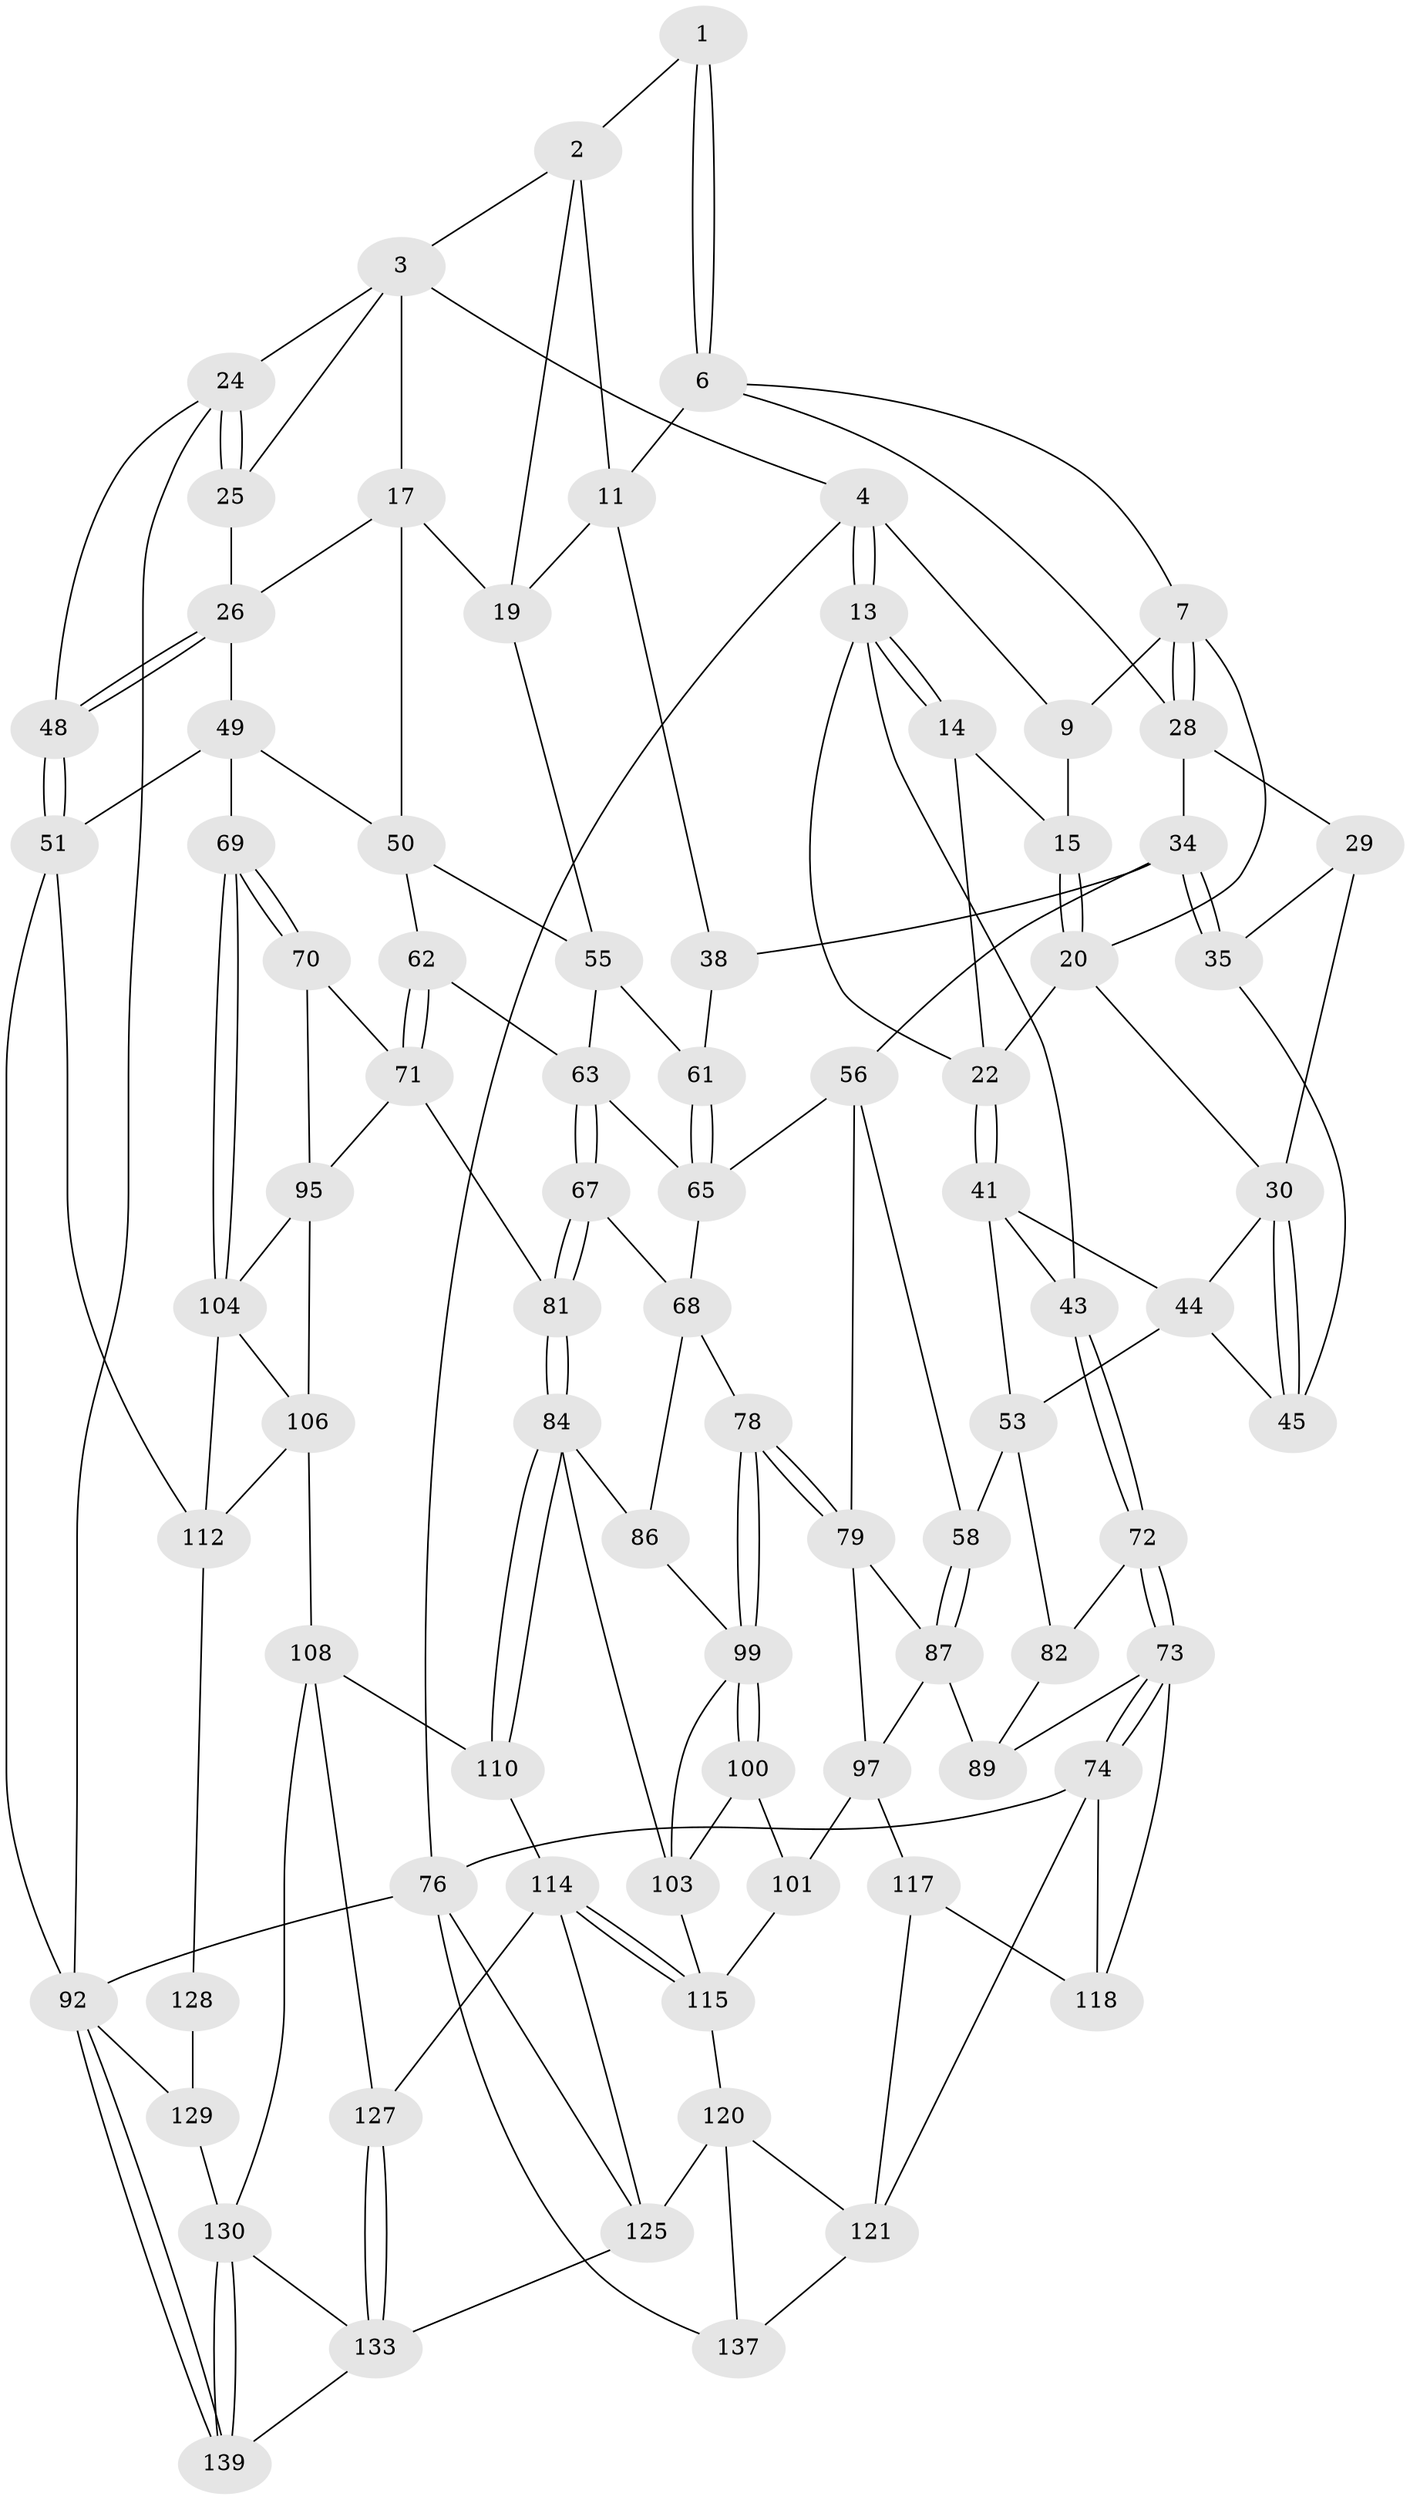 // Generated by graph-tools (version 1.1) at 2025/52/02/27/25 19:52:39]
// undirected, 83 vertices, 180 edges
graph export_dot {
graph [start="1"]
  node [color=gray90,style=filled];
  1 [pos="+0.3442033413459743+0"];
  2 [pos="+0.6259941962178689+0",super="+10"];
  3 [pos="+0.857897631739135+0",super="+16"];
  4 [pos="+0+0",super="+5"];
  6 [pos="+0.37362431581780575+0",super="+12"];
  7 [pos="+0.27636367883733365+0.08836381709692787",super="+8"];
  9 [pos="+0.22653666502570557+0"];
  11 [pos="+0.4453985113843114+0.09385589762688427",super="+37"];
  13 [pos="+0+0",super="+33"];
  14 [pos="+0.15223479800095638+0.05555312283883593"];
  15 [pos="+0.16295020915675784+0.060247241237060496"];
  17 [pos="+0.813916418999589+0.10603744712915934",super="+18"];
  19 [pos="+0.6197483091274395+0.1442821424463262",super="+40"];
  20 [pos="+0.19500061797107324+0.09936916135876654",super="+21"];
  22 [pos="+0.126607581289307+0.14581201373729136",super="+23"];
  24 [pos="+1+0.04922164208814009"];
  25 [pos="+0.9805424336742989+0.076820938114178"];
  26 [pos="+0.946088926071547+0.17845252229383374",super="+27"];
  28 [pos="+0.29160883827925543+0.12137571581693364",super="+32"];
  29 [pos="+0.2816423311393427+0.14373227912302527"];
  30 [pos="+0.23144947783633982+0.17698978337699878",super="+31"];
  34 [pos="+0.3532232131791202+0.2754610352769771",super="+39"];
  35 [pos="+0.34104292974376677+0.26840349149950077",super="+36"];
  38 [pos="+0.40315192784256276+0.2782337674858784"];
  41 [pos="+0.12470575981410341+0.20287301305921",super="+42"];
  43 [pos="+0+0.16773301129097626"];
  44 [pos="+0.1399312741092831+0.20549880861741962",super="+47"];
  45 [pos="+0.23244967876888906+0.1818617605693833",super="+46"];
  48 [pos="+1+0.34643347601439056"];
  49 [pos="+0.8384073683462826+0.3522951767724687",super="+52"];
  50 [pos="+0.8011907158561232+0.3461667041146859",super="+54"];
  51 [pos="+1+0.4728341406216672",super="+94"];
  53 [pos="+0.14912271717519393+0.4086994967338886",super="+59"];
  55 [pos="+0.5966592910500867+0.2005516750039862",super="+60"];
  56 [pos="+0.3357191771186788+0.3655423187684807",super="+57"];
  58 [pos="+0.17702470178477045+0.4382650228234619"];
  61 [pos="+0.45542439029214643+0.3102023711829453"];
  62 [pos="+0.6325280138122356+0.42639855921168124"];
  63 [pos="+0.6314067653422399+0.42664540915009846",super="+64"];
  65 [pos="+0.4874505261004775+0.35321758162068656",super="+66"];
  67 [pos="+0.521776691198868+0.4783881643414889"];
  68 [pos="+0.4778998147314009+0.4804613431215043",super="+77"];
  69 [pos="+1+0.48301881989347856"];
  70 [pos="+0.7522131378291416+0.5514818045722891"];
  71 [pos="+0.6526683949988917+0.4602531671704468",super="+80"];
  72 [pos="+0+0.5346005141493604",super="+83"];
  73 [pos="+0+0.8770773245863945",super="+116"];
  74 [pos="+0+0.9053824049950715",super="+75"];
  76 [pos="+0+1",super="+138"];
  78 [pos="+0.38545210362205995+0.5732831403355299"];
  79 [pos="+0.37974903152718475+0.5706341296759317",super="+91"];
  81 [pos="+0.589388430335811+0.6329779587729985"];
  82 [pos="+0.1015147452292278+0.471506710154282",super="+90"];
  84 [pos="+0.5676285929519415+0.6605314939727162",super="+85"];
  86 [pos="+0.5122572680287288+0.6328415899148466"];
  87 [pos="+0.20972955040437236+0.5616889511575157",super="+88"];
  89 [pos="+0.09552550803460289+0.6751668971189618"];
  92 [pos="+1+1",super="+93"];
  95 [pos="+0.7219927748814974+0.622308636832676",super="+96"];
  97 [pos="+0.2846665288100794+0.7097602979830281",super="+98"];
  99 [pos="+0.3808918135359575+0.6390460820060766",super="+102"];
  100 [pos="+0.3741719333534321+0.651034330434334"];
  101 [pos="+0.2906265878876639+0.7118615503534664"];
  103 [pos="+0.4758694315183826+0.7071098195238996",super="+111"];
  104 [pos="+0.8537858399297082+0.6973400460235387",super="+105"];
  106 [pos="+0.7596468405025463+0.8061636302554637",super="+107"];
  108 [pos="+0.659951265275234+0.8277235826409963",super="+109"];
  110 [pos="+0.6032097813143034+0.7895753970808651"];
  112 [pos="+0.8449956917659666+0.8088814650807766",super="+113"];
  114 [pos="+0.4680113881325213+0.8010725647675044",super="+124"];
  115 [pos="+0.4481282937991618+0.7746114010428926",super="+119"];
  117 [pos="+0.1662860601639621+0.7640776338176316",super="+122"];
  118 [pos="+0.13814736456978952+0.7778343956999536",super="+123"];
  120 [pos="+0.30504028430875174+0.8449546865753206",super="+126"];
  121 [pos="+0.20192729133522488+0.8833885136388259",super="+134"];
  125 [pos="+0.39718368791189207+0.9194614616033159",super="+136"];
  127 [pos="+0.513473915055513+0.9116959086405532"];
  128 [pos="+0.8574417262345184+0.8457126313756774"];
  129 [pos="+0.8116803553703129+0.9554014157502211",super="+132"];
  130 [pos="+0.7409010564706336+1",super="+131"];
  133 [pos="+0.5544862869840129+1",super="+135"];
  137 [pos="+0.2234407969231568+0.9846048429876071"];
  139 [pos="+0.7289530037167558+1"];
  1 -- 2;
  1 -- 6;
  1 -- 6;
  2 -- 3;
  2 -- 11;
  2 -- 19;
  3 -- 4;
  3 -- 24;
  3 -- 17;
  3 -- 25;
  4 -- 13;
  4 -- 13;
  4 -- 76;
  4 -- 9;
  6 -- 7;
  6 -- 11;
  6 -- 28;
  7 -- 28;
  7 -- 28;
  7 -- 9;
  7 -- 20;
  9 -- 15;
  11 -- 38;
  11 -- 19;
  13 -- 14;
  13 -- 14;
  13 -- 43;
  13 -- 22;
  14 -- 15;
  14 -- 22;
  15 -- 20;
  15 -- 20;
  17 -- 50;
  17 -- 19;
  17 -- 26;
  19 -- 55;
  20 -- 22;
  20 -- 30;
  22 -- 41;
  22 -- 41;
  24 -- 25;
  24 -- 25;
  24 -- 48;
  24 -- 92;
  25 -- 26;
  26 -- 48;
  26 -- 48;
  26 -- 49;
  28 -- 29;
  28 -- 34;
  29 -- 30;
  29 -- 35;
  30 -- 45;
  30 -- 45;
  30 -- 44;
  34 -- 35;
  34 -- 35;
  34 -- 56;
  34 -- 38;
  35 -- 45 [weight=2];
  38 -- 61;
  41 -- 44;
  41 -- 43;
  41 -- 53;
  43 -- 72;
  43 -- 72;
  44 -- 53;
  44 -- 45;
  48 -- 51;
  48 -- 51;
  49 -- 50;
  49 -- 51;
  49 -- 69;
  50 -- 62;
  50 -- 55;
  51 -- 112;
  51 -- 92;
  53 -- 58;
  53 -- 82;
  55 -- 63;
  55 -- 61;
  56 -- 65;
  56 -- 58;
  56 -- 79;
  58 -- 87;
  58 -- 87;
  61 -- 65;
  61 -- 65;
  62 -- 63;
  62 -- 71;
  62 -- 71;
  63 -- 67;
  63 -- 67;
  63 -- 65;
  65 -- 68;
  67 -- 68;
  67 -- 81;
  67 -- 81;
  68 -- 78;
  68 -- 86;
  69 -- 70;
  69 -- 70;
  69 -- 104;
  69 -- 104;
  70 -- 71;
  70 -- 95;
  71 -- 81;
  71 -- 95;
  72 -- 73;
  72 -- 73;
  72 -- 82 [weight=2];
  73 -- 74;
  73 -- 74;
  73 -- 89;
  73 -- 118;
  74 -- 121;
  74 -- 76;
  74 -- 118;
  76 -- 92;
  76 -- 137;
  76 -- 125;
  78 -- 79;
  78 -- 79;
  78 -- 99;
  78 -- 99;
  79 -- 97;
  79 -- 87;
  81 -- 84;
  81 -- 84;
  82 -- 89;
  84 -- 110;
  84 -- 110;
  84 -- 86;
  84 -- 103;
  86 -- 99;
  87 -- 89;
  87 -- 97;
  92 -- 139;
  92 -- 139;
  92 -- 129;
  95 -- 106;
  95 -- 104;
  97 -- 101;
  97 -- 117;
  99 -- 100;
  99 -- 100;
  99 -- 103;
  100 -- 101;
  100 -- 103;
  101 -- 115;
  103 -- 115;
  104 -- 112;
  104 -- 106;
  106 -- 112;
  106 -- 108;
  108 -- 110;
  108 -- 127;
  108 -- 130;
  110 -- 114;
  112 -- 128;
  114 -- 115;
  114 -- 115;
  114 -- 125;
  114 -- 127;
  115 -- 120;
  117 -- 118 [weight=2];
  117 -- 121;
  120 -- 121;
  120 -- 137;
  120 -- 125;
  121 -- 137;
  125 -- 133;
  127 -- 133;
  127 -- 133;
  128 -- 129 [weight=2];
  129 -- 130;
  130 -- 139;
  130 -- 139;
  130 -- 133;
  133 -- 139;
}
